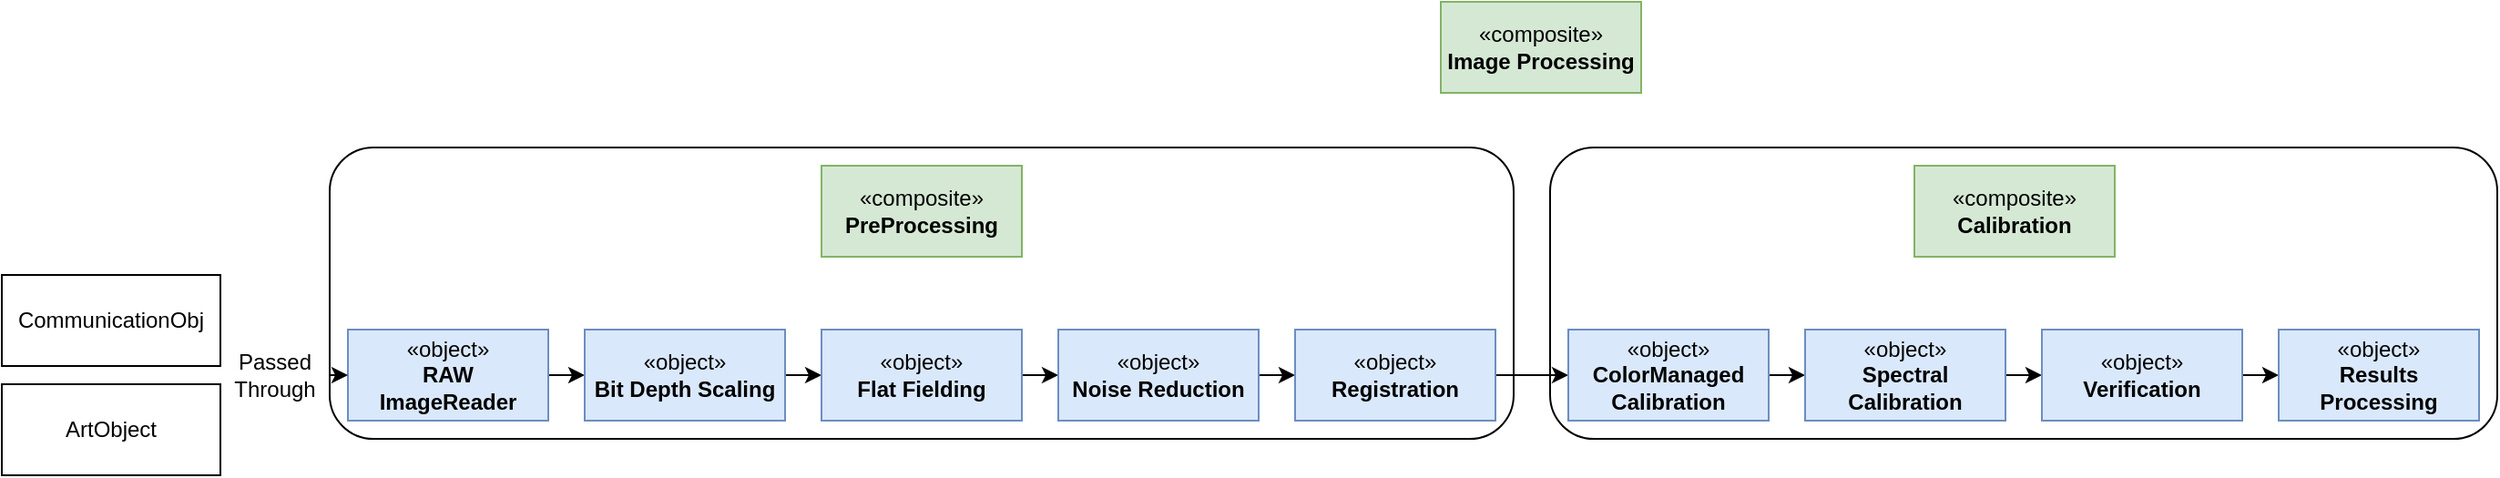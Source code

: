 <mxfile version="28.2.7">
  <diagram name="Page-1" id="sbpzsV8GzJn22SMmTCmP">
    <mxGraphModel dx="786" dy="1117" grid="1" gridSize="10" guides="1" tooltips="1" connect="1" arrows="1" fold="1" page="1" pageScale="1" pageWidth="850" pageHeight="1100" math="0" shadow="0">
      <root>
        <mxCell id="0" />
        <mxCell id="1" parent="0" />
        <mxCell id="Blgk3cnpNj6Ua3f2sbmQ-20" value="" style="rounded=1;whiteSpace=wrap;html=1;" vertex="1" parent="1">
          <mxGeometry x="1020" y="270" width="520" height="160" as="geometry" />
        </mxCell>
        <mxCell id="Blgk3cnpNj6Ua3f2sbmQ-3" value="" style="rounded=1;whiteSpace=wrap;html=1;" vertex="1" parent="1">
          <mxGeometry x="350" y="270" width="650" height="160" as="geometry" />
        </mxCell>
        <mxCell id="Blgk3cnpNj6Ua3f2sbmQ-1" value="ArtObject" style="html=1;whiteSpace=wrap;" vertex="1" parent="1">
          <mxGeometry x="170" y="400" width="120" height="50" as="geometry" />
        </mxCell>
        <mxCell id="Blgk3cnpNj6Ua3f2sbmQ-15" style="edgeStyle=orthogonalEdgeStyle;rounded=0;orthogonalLoop=1;jettySize=auto;html=1;exitX=1;exitY=0.5;exitDx=0;exitDy=0;entryX=0;entryY=0.5;entryDx=0;entryDy=0;" edge="1" parent="1" source="Blgk3cnpNj6Ua3f2sbmQ-6" target="Blgk3cnpNj6Ua3f2sbmQ-7">
          <mxGeometry relative="1" as="geometry" />
        </mxCell>
        <mxCell id="Blgk3cnpNj6Ua3f2sbmQ-6" value="&lt;div&gt;«object»&lt;/div&gt;&lt;div&gt;&lt;b&gt;RAW&lt;/b&gt;&lt;/div&gt;&lt;b&gt;ImageReader&lt;/b&gt;" style="html=1;whiteSpace=wrap;fillColor=#dae8fc;strokeColor=#6c8ebf;" vertex="1" parent="1">
          <mxGeometry x="360" y="370" width="110" height="50" as="geometry" />
        </mxCell>
        <mxCell id="Blgk3cnpNj6Ua3f2sbmQ-17" style="edgeStyle=orthogonalEdgeStyle;rounded=0;orthogonalLoop=1;jettySize=auto;html=1;exitX=1;exitY=0.5;exitDx=0;exitDy=0;entryX=0;entryY=0.5;entryDx=0;entryDy=0;" edge="1" parent="1" source="Blgk3cnpNj6Ua3f2sbmQ-7" target="Blgk3cnpNj6Ua3f2sbmQ-10">
          <mxGeometry relative="1" as="geometry" />
        </mxCell>
        <mxCell id="Blgk3cnpNj6Ua3f2sbmQ-7" value="&lt;div&gt;«object»&lt;/div&gt;&lt;b&gt;Bit Depth Scaling&lt;/b&gt;" style="html=1;whiteSpace=wrap;fillColor=#dae8fc;strokeColor=#6c8ebf;" vertex="1" parent="1">
          <mxGeometry x="490" y="370" width="110" height="50" as="geometry" />
        </mxCell>
        <mxCell id="Blgk3cnpNj6Ua3f2sbmQ-8" value="CommunicationObj" style="html=1;whiteSpace=wrap;" vertex="1" parent="1">
          <mxGeometry x="170" y="340" width="120" height="50" as="geometry" />
        </mxCell>
        <mxCell id="Blgk3cnpNj6Ua3f2sbmQ-9" value="&lt;div&gt;«composite»&lt;/div&gt;&lt;b&gt;PreProcessing&lt;/b&gt;" style="html=1;whiteSpace=wrap;fillColor=#d5e8d4;strokeColor=#82b366;" vertex="1" parent="1">
          <mxGeometry x="620" y="280" width="110" height="50" as="geometry" />
        </mxCell>
        <mxCell id="Blgk3cnpNj6Ua3f2sbmQ-18" style="edgeStyle=orthogonalEdgeStyle;rounded=0;orthogonalLoop=1;jettySize=auto;html=1;exitX=1;exitY=0.5;exitDx=0;exitDy=0;entryX=0;entryY=0.5;entryDx=0;entryDy=0;" edge="1" parent="1" source="Blgk3cnpNj6Ua3f2sbmQ-10" target="Blgk3cnpNj6Ua3f2sbmQ-12">
          <mxGeometry relative="1" as="geometry" />
        </mxCell>
        <mxCell id="Blgk3cnpNj6Ua3f2sbmQ-10" value="&lt;div&gt;«object»&lt;/div&gt;&lt;b&gt;Flat Fielding&lt;/b&gt;" style="html=1;whiteSpace=wrap;fillColor=#dae8fc;strokeColor=#6c8ebf;" vertex="1" parent="1">
          <mxGeometry x="620" y="370" width="110" height="50" as="geometry" />
        </mxCell>
        <mxCell id="Blgk3cnpNj6Ua3f2sbmQ-19" style="edgeStyle=orthogonalEdgeStyle;rounded=0;orthogonalLoop=1;jettySize=auto;html=1;exitX=1;exitY=0.5;exitDx=0;exitDy=0;entryX=0;entryY=0.5;entryDx=0;entryDy=0;" edge="1" parent="1" source="Blgk3cnpNj6Ua3f2sbmQ-12" target="Blgk3cnpNj6Ua3f2sbmQ-13">
          <mxGeometry relative="1" as="geometry" />
        </mxCell>
        <mxCell id="Blgk3cnpNj6Ua3f2sbmQ-12" value="&lt;div&gt;«object»&lt;/div&gt;&lt;b&gt;Noise Reduction&lt;/b&gt;" style="html=1;whiteSpace=wrap;fillColor=#dae8fc;strokeColor=#6c8ebf;" vertex="1" parent="1">
          <mxGeometry x="750" y="370" width="110" height="50" as="geometry" />
        </mxCell>
        <mxCell id="Blgk3cnpNj6Ua3f2sbmQ-31" style="edgeStyle=orthogonalEdgeStyle;rounded=0;orthogonalLoop=1;jettySize=auto;html=1;exitX=1;exitY=0.5;exitDx=0;exitDy=0;entryX=0;entryY=0.5;entryDx=0;entryDy=0;" edge="1" parent="1" source="Blgk3cnpNj6Ua3f2sbmQ-13" target="Blgk3cnpNj6Ua3f2sbmQ-22">
          <mxGeometry relative="1" as="geometry">
            <mxPoint x="1010" y="470" as="targetPoint" />
          </mxGeometry>
        </mxCell>
        <mxCell id="Blgk3cnpNj6Ua3f2sbmQ-13" value="&lt;div&gt;«object»&lt;/div&gt;&lt;b&gt;Registration&lt;/b&gt;" style="html=1;whiteSpace=wrap;fillColor=#dae8fc;strokeColor=#6c8ebf;" vertex="1" parent="1">
          <mxGeometry x="880" y="370" width="110" height="50" as="geometry" />
        </mxCell>
        <mxCell id="Blgk3cnpNj6Ua3f2sbmQ-16" style="edgeStyle=orthogonalEdgeStyle;rounded=0;orthogonalLoop=1;jettySize=auto;html=1;exitX=1;exitY=0.5;exitDx=0;exitDy=0;entryX=0;entryY=0.5;entryDx=0;entryDy=0;" edge="1" parent="1" source="Blgk3cnpNj6Ua3f2sbmQ-14" target="Blgk3cnpNj6Ua3f2sbmQ-6">
          <mxGeometry relative="1" as="geometry" />
        </mxCell>
        <mxCell id="Blgk3cnpNj6Ua3f2sbmQ-14" value="&lt;div&gt;Passed&lt;/div&gt;&lt;div&gt;Through&lt;/div&gt;" style="text;html=1;whiteSpace=wrap;strokeColor=none;fillColor=none;align=center;verticalAlign=middle;rounded=0;" vertex="1" parent="1">
          <mxGeometry x="290" y="380" width="60" height="30" as="geometry" />
        </mxCell>
        <mxCell id="Blgk3cnpNj6Ua3f2sbmQ-21" style="edgeStyle=orthogonalEdgeStyle;rounded=0;orthogonalLoop=1;jettySize=auto;html=1;exitX=1;exitY=0.5;exitDx=0;exitDy=0;entryX=0;entryY=0.5;entryDx=0;entryDy=0;" edge="1" parent="1" source="Blgk3cnpNj6Ua3f2sbmQ-22" target="Blgk3cnpNj6Ua3f2sbmQ-24">
          <mxGeometry relative="1" as="geometry" />
        </mxCell>
        <mxCell id="Blgk3cnpNj6Ua3f2sbmQ-22" value="&lt;div&gt;«object»&lt;/div&gt;&lt;div&gt;&lt;b&gt;ColorManaged&lt;/b&gt;&lt;/div&gt;&lt;div&gt;&lt;b&gt;Calibration&lt;/b&gt;&lt;/div&gt;" style="html=1;whiteSpace=wrap;fillColor=#dae8fc;strokeColor=#6c8ebf;" vertex="1" parent="1">
          <mxGeometry x="1030" y="370" width="110" height="50" as="geometry" />
        </mxCell>
        <mxCell id="Blgk3cnpNj6Ua3f2sbmQ-23" style="edgeStyle=orthogonalEdgeStyle;rounded=0;orthogonalLoop=1;jettySize=auto;html=1;exitX=1;exitY=0.5;exitDx=0;exitDy=0;entryX=0;entryY=0.5;entryDx=0;entryDy=0;" edge="1" parent="1" source="Blgk3cnpNj6Ua3f2sbmQ-24" target="Blgk3cnpNj6Ua3f2sbmQ-27">
          <mxGeometry relative="1" as="geometry" />
        </mxCell>
        <mxCell id="Blgk3cnpNj6Ua3f2sbmQ-24" value="&lt;div&gt;«object»&lt;/div&gt;&lt;div&gt;&lt;b&gt;Spectral&lt;/b&gt;&lt;/div&gt;&lt;div&gt;&lt;b&gt;Calibration&lt;/b&gt;&lt;/div&gt;" style="html=1;whiteSpace=wrap;fillColor=#dae8fc;strokeColor=#6c8ebf;" vertex="1" parent="1">
          <mxGeometry x="1160" y="370" width="110" height="50" as="geometry" />
        </mxCell>
        <mxCell id="Blgk3cnpNj6Ua3f2sbmQ-25" value="&lt;div&gt;«composite»&lt;/div&gt;&lt;b&gt;Calibration&lt;/b&gt;" style="html=1;whiteSpace=wrap;fillColor=#d5e8d4;strokeColor=#82b366;" vertex="1" parent="1">
          <mxGeometry x="1220" y="280" width="110" height="50" as="geometry" />
        </mxCell>
        <mxCell id="Blgk3cnpNj6Ua3f2sbmQ-26" style="edgeStyle=orthogonalEdgeStyle;rounded=0;orthogonalLoop=1;jettySize=auto;html=1;exitX=1;exitY=0.5;exitDx=0;exitDy=0;entryX=0;entryY=0.5;entryDx=0;entryDy=0;" edge="1" parent="1" source="Blgk3cnpNj6Ua3f2sbmQ-27" target="Blgk3cnpNj6Ua3f2sbmQ-29">
          <mxGeometry relative="1" as="geometry" />
        </mxCell>
        <mxCell id="Blgk3cnpNj6Ua3f2sbmQ-27" value="&lt;div&gt;«object»&lt;/div&gt;&lt;b&gt;Verification&lt;/b&gt;" style="html=1;whiteSpace=wrap;fillColor=#dae8fc;strokeColor=#6c8ebf;" vertex="1" parent="1">
          <mxGeometry x="1290" y="370" width="110" height="50" as="geometry" />
        </mxCell>
        <mxCell id="Blgk3cnpNj6Ua3f2sbmQ-29" value="&lt;div&gt;«object»&lt;/div&gt;&lt;div&gt;&lt;b&gt;Results&lt;/b&gt;&lt;/div&gt;&lt;div&gt;&lt;b&gt;Processing&lt;/b&gt;&lt;/div&gt;" style="html=1;whiteSpace=wrap;fillColor=#dae8fc;strokeColor=#6c8ebf;" vertex="1" parent="1">
          <mxGeometry x="1420" y="370" width="110" height="50" as="geometry" />
        </mxCell>
        <mxCell id="Blgk3cnpNj6Ua3f2sbmQ-32" value="&lt;div&gt;«composite»&lt;/div&gt;&lt;b&gt;Image Processing&lt;/b&gt;" style="html=1;whiteSpace=wrap;fillColor=#d5e8d4;strokeColor=#82b366;" vertex="1" parent="1">
          <mxGeometry x="960" y="190" width="110" height="50" as="geometry" />
        </mxCell>
      </root>
    </mxGraphModel>
  </diagram>
</mxfile>
